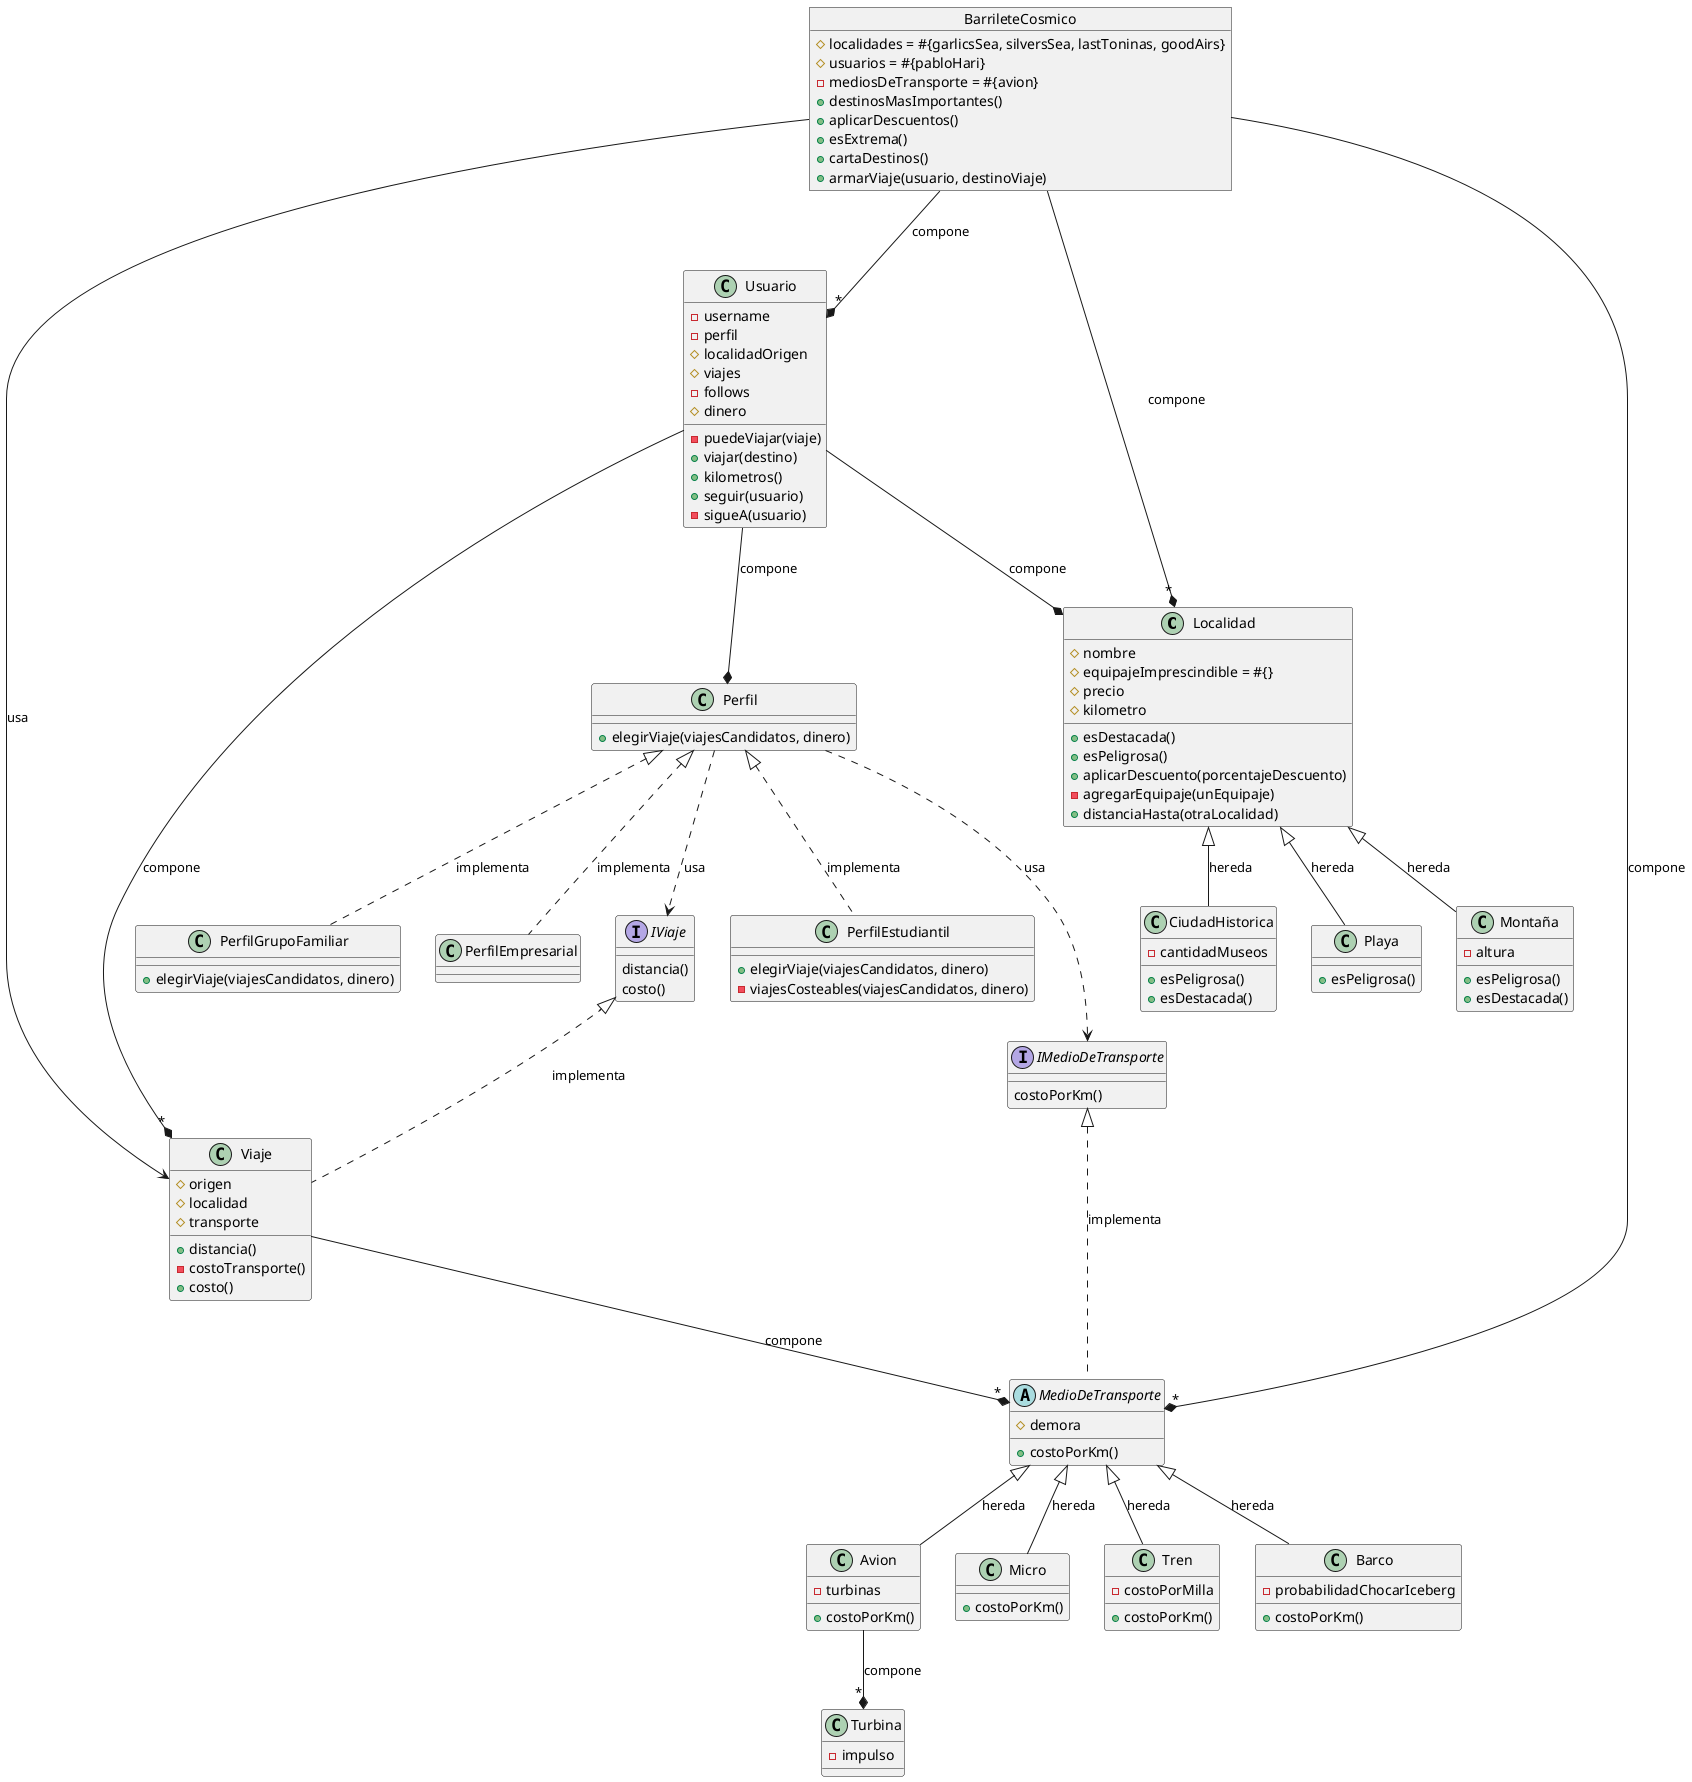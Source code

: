 @startuml TP

'''''''''''''''''' Localidades '''''''''''''''

class Localidad {
    #nombre
    #equipajeImprescindible = #{}
    #precio
    #kilometro

    +esDestacada()
    +esPeligrosa() 
    +aplicarDescuento(porcentajeDescuento)
    -agregarEquipaje(unEquipaje)
    +distanciaHasta(otraLocalidad)
}

class Playa {
    +esPeligrosa()
}

class Montaña {
    -altura
    +esPeligrosa()
    +esDestacada()
}

class CiudadHistorica {
    -cantidadMuseos
    +esPeligrosa()
    +esDestacada()
}

Playa -u-|> Localidad : hereda
Montaña -u-|> Localidad : hereda
CiudadHistorica -u-|> Localidad : hereda

'''''''''''''' Medios De Transporte '''''''''''''''''

abstract class MedioDeTransporte {
    #demora
    +costoPorKm()
}

interface IMedioDeTransporte {
    costoPorKm()
}

MedioDeTransporte .u.|> IMedioDeTransporte : implementa

class Avion {
    -turbinas
    +costoPorKm()
}

class Turbina {
    -impulso
}

Avion --* "*" Turbina : compone 

class Micro {
    +costoPorKm()
}

class Tren {
    -costoPorMilla
    +costoPorKm()
}

class Barco {
    -probabilidadChocarIceberg
    +costoPorKm()
}

Avion -u-|> MedioDeTransporte : hereda
Micro -u-|> MedioDeTransporte : hereda
Tren -u-|> MedioDeTransporte : hereda
Barco -u-|> MedioDeTransporte : hereda

''''''''''''' Viajes ''''''''''''''''''

class Viaje {
    #origen
    #localidad
    #transporte 
    
    +distancia()
    -costoTransporte()
    +costo()
}

Viaje --* "*" MedioDeTransporte : compone

interface IViaje {
    distancia()
    costo()
}

Viaje .u.|> IViaje : implementa

''''''''''''''' Perfiles '''''''''''''

class Perfil {
    +elegirViaje(viajesCandidatos, dinero)
}

class PerfilEstudiantil {
    +elegirViaje(viajesCandidatos, dinero)
    -viajesCosteables(viajesCandidatos, dinero)
}

class PerfilGrupoFamiliar {
    +elegirViaje(viajesCandidatos, dinero)
}

PerfilEstudiantil .u.|> Perfil : implementa
PerfilEmpresarial .u.|> Perfil : implementa
PerfilGrupoFamiliar .u.|> Perfil : implementa

Perfil ..> IViaje : usa
Perfil ..> IMedioDeTransporte : usa

'''''''''''''''' Usuarios '''''''''''''''

class Usuario {
	-username
    -perfil
    #localidadOrigen
    #viajes
    -follows
    #dinero

    -puedeViajar(viaje)
    +viajar(destino)
    +kilometros()
    +seguir(usuario)
    -sigueA(usuario)
}

Usuario --* Perfil : compone
Usuario --* Localidad : compone
Usuario --* "*" Viaje : compone

'''''''''''''''' Barrilete '''''''''''''

object BarrileteCosmico {
    #localidades = #{garlicsSea, silversSea, lastToninas, goodAirs}
    #usuarios = #{pabloHari}
    -mediosDeTransporte = #{avion}

    +destinosMasImportantes()
    +aplicarDescuentos()
    +esExtrema()
    +cartaDestinos()
    +armarViaje(usuario, destinoViaje)
}


BarrileteCosmico --* "*" Usuario : compone
BarrileteCosmico --* "*" MedioDeTransporte : compone
BarrileteCosmico --* "*" Localidad : compone
BarrileteCosmico --> Viaje : usa

@enduml